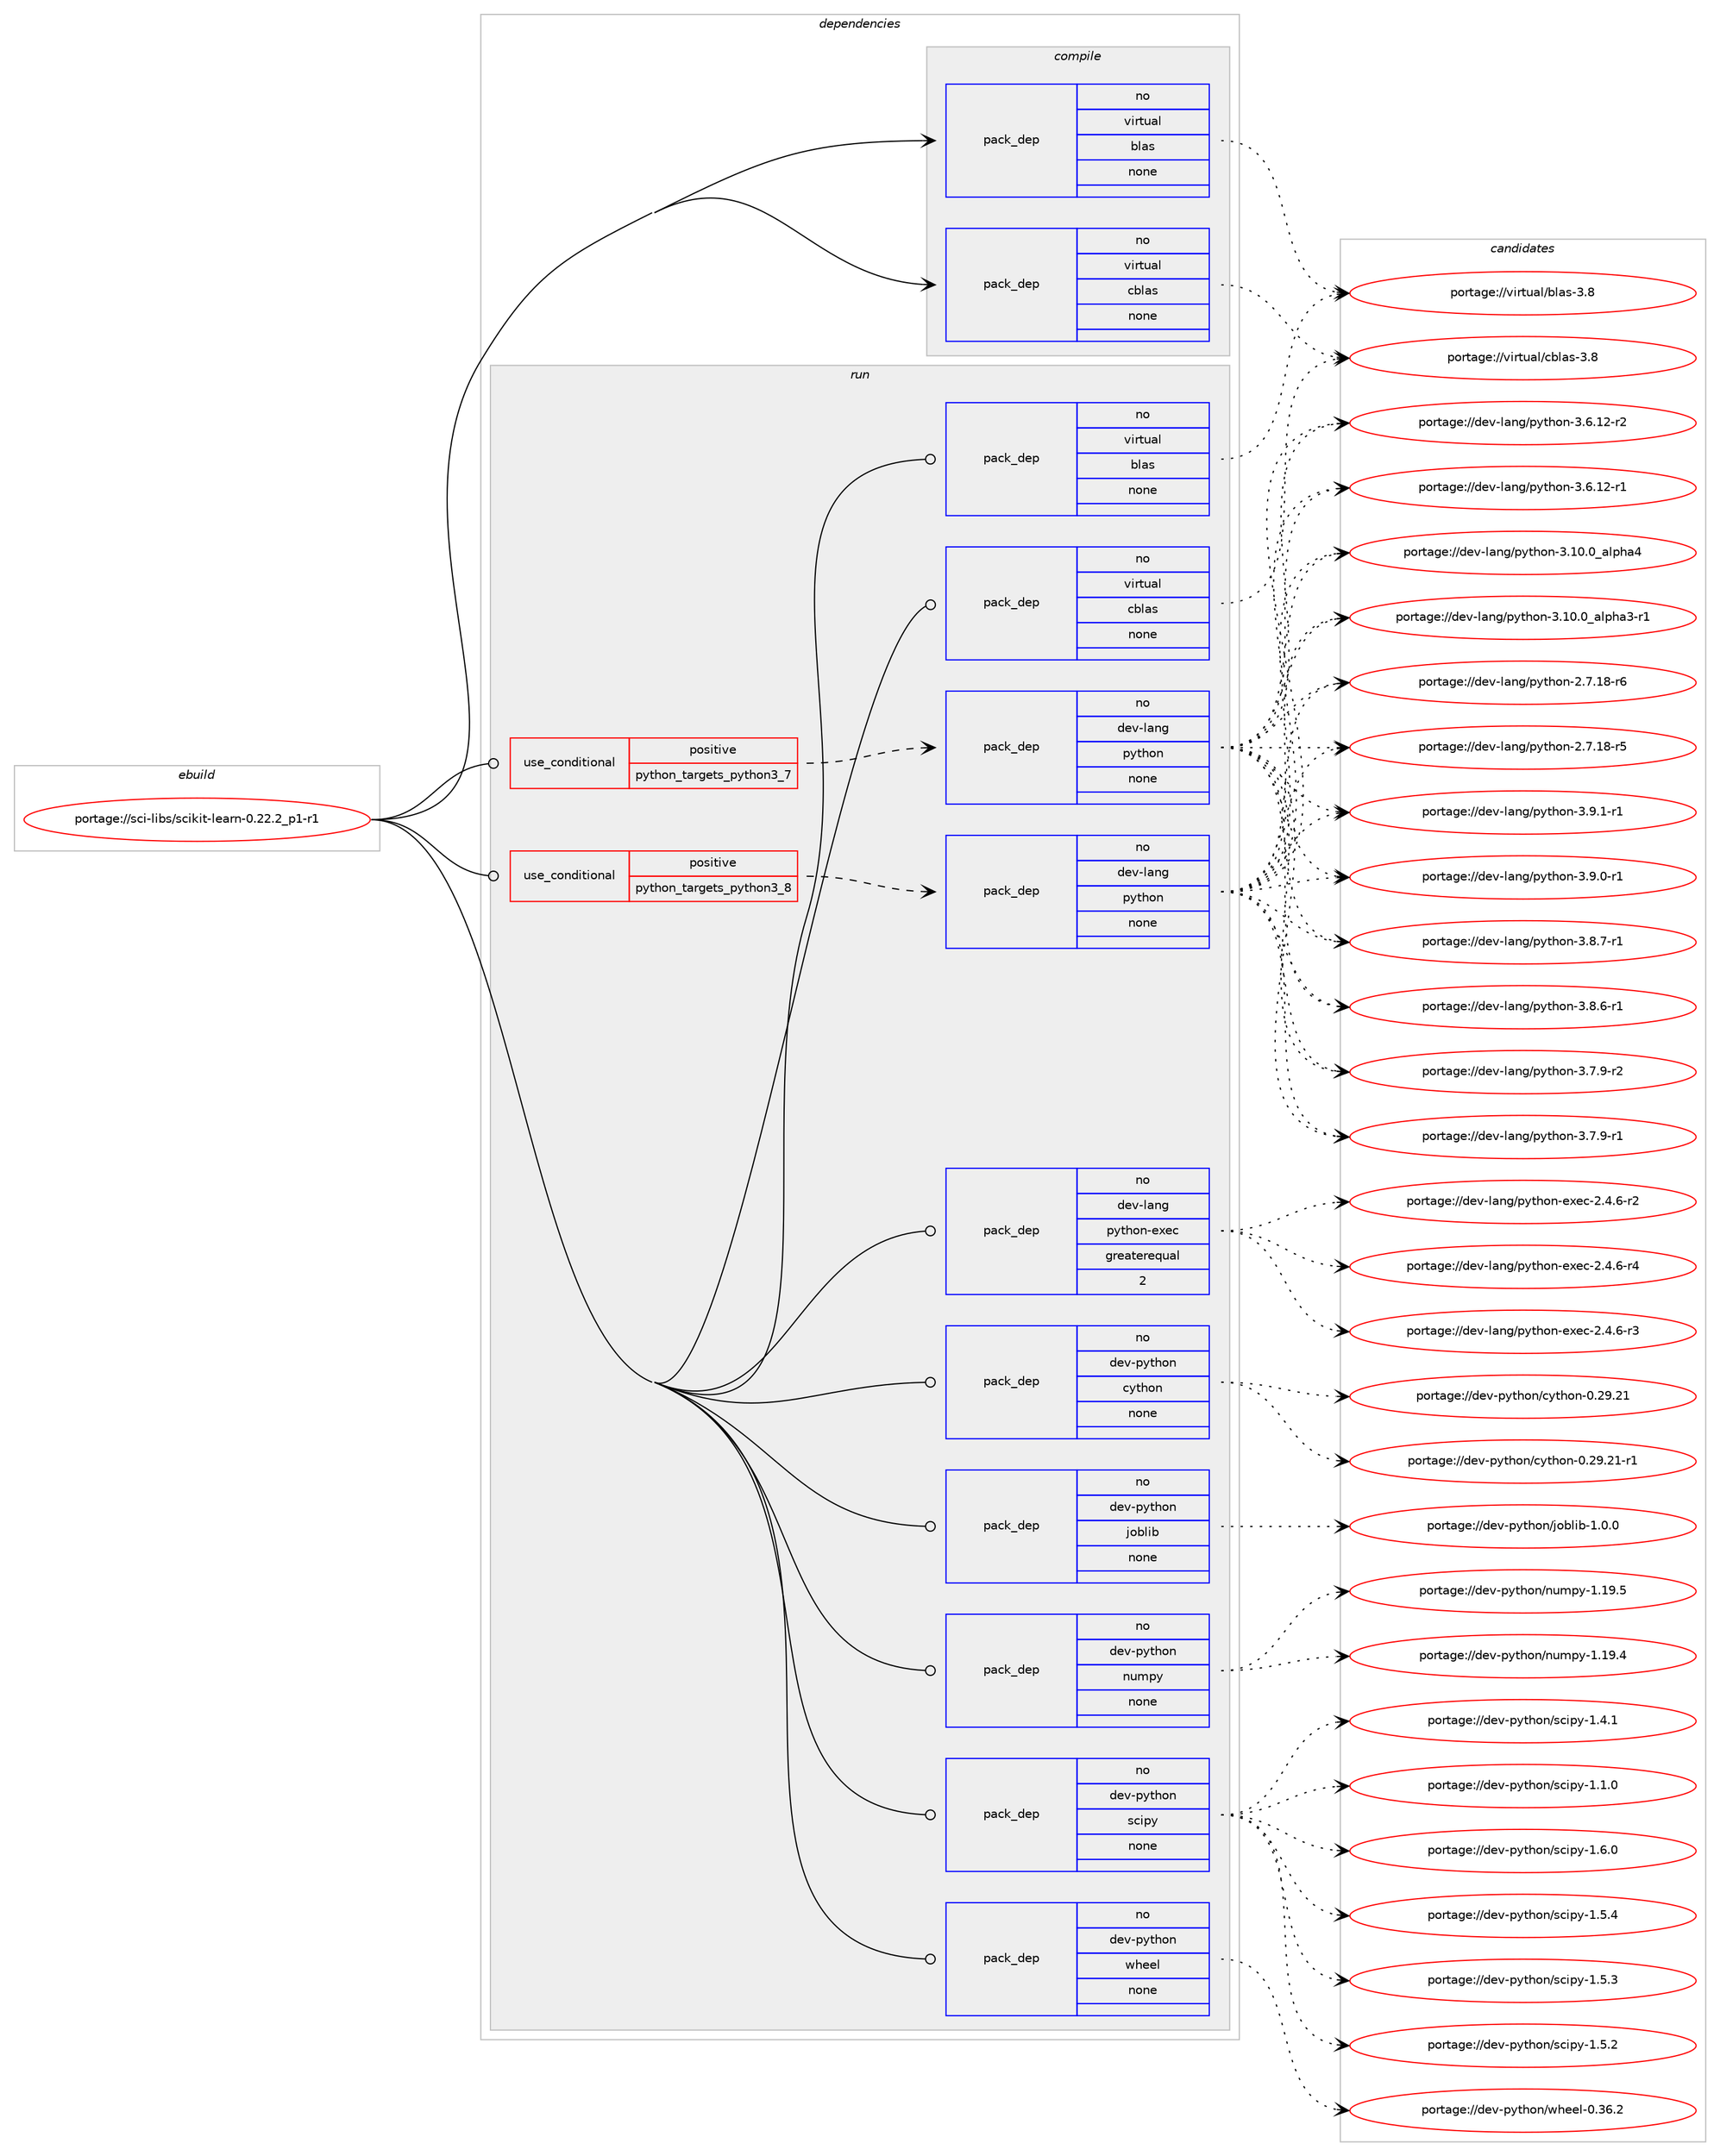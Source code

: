 digraph prolog {

# *************
# Graph options
# *************

newrank=true;
concentrate=true;
compound=true;
graph [rankdir=LR,fontname=Helvetica,fontsize=10,ranksep=1.5];#, ranksep=2.5, nodesep=0.2];
edge  [arrowhead=vee];
node  [fontname=Helvetica,fontsize=10];

# **********
# The ebuild
# **********

subgraph cluster_leftcol {
color=gray;
rank=same;
label=<<i>ebuild</i>>;
id [label="portage://sci-libs/scikit-learn-0.22.2_p1-r1", color=red, width=4, href="../sci-libs/scikit-learn-0.22.2_p1-r1.svg"];
}

# ****************
# The dependencies
# ****************

subgraph cluster_midcol {
color=gray;
label=<<i>dependencies</i>>;
subgraph cluster_compile {
fillcolor="#eeeeee";
style=filled;
label=<<i>compile</i>>;
subgraph pack11402 {
dependency16582 [label=<<TABLE BORDER="0" CELLBORDER="1" CELLSPACING="0" CELLPADDING="4" WIDTH="220"><TR><TD ROWSPAN="6" CELLPADDING="30">pack_dep</TD></TR><TR><TD WIDTH="110">no</TD></TR><TR><TD>virtual</TD></TR><TR><TD>blas</TD></TR><TR><TD>none</TD></TR><TR><TD></TD></TR></TABLE>>, shape=none, color=blue];
}
id:e -> dependency16582:w [weight=20,style="solid",arrowhead="vee"];
subgraph pack11403 {
dependency16583 [label=<<TABLE BORDER="0" CELLBORDER="1" CELLSPACING="0" CELLPADDING="4" WIDTH="220"><TR><TD ROWSPAN="6" CELLPADDING="30">pack_dep</TD></TR><TR><TD WIDTH="110">no</TD></TR><TR><TD>virtual</TD></TR><TR><TD>cblas</TD></TR><TR><TD>none</TD></TR><TR><TD></TD></TR></TABLE>>, shape=none, color=blue];
}
id:e -> dependency16583:w [weight=20,style="solid",arrowhead="vee"];
}
subgraph cluster_compileandrun {
fillcolor="#eeeeee";
style=filled;
label=<<i>compile and run</i>>;
}
subgraph cluster_run {
fillcolor="#eeeeee";
style=filled;
label=<<i>run</i>>;
subgraph cond5047 {
dependency16584 [label=<<TABLE BORDER="0" CELLBORDER="1" CELLSPACING="0" CELLPADDING="4"><TR><TD ROWSPAN="3" CELLPADDING="10">use_conditional</TD></TR><TR><TD>positive</TD></TR><TR><TD>python_targets_python3_7</TD></TR></TABLE>>, shape=none, color=red];
subgraph pack11404 {
dependency16585 [label=<<TABLE BORDER="0" CELLBORDER="1" CELLSPACING="0" CELLPADDING="4" WIDTH="220"><TR><TD ROWSPAN="6" CELLPADDING="30">pack_dep</TD></TR><TR><TD WIDTH="110">no</TD></TR><TR><TD>dev-lang</TD></TR><TR><TD>python</TD></TR><TR><TD>none</TD></TR><TR><TD></TD></TR></TABLE>>, shape=none, color=blue];
}
dependency16584:e -> dependency16585:w [weight=20,style="dashed",arrowhead="vee"];
}
id:e -> dependency16584:w [weight=20,style="solid",arrowhead="odot"];
subgraph cond5048 {
dependency16586 [label=<<TABLE BORDER="0" CELLBORDER="1" CELLSPACING="0" CELLPADDING="4"><TR><TD ROWSPAN="3" CELLPADDING="10">use_conditional</TD></TR><TR><TD>positive</TD></TR><TR><TD>python_targets_python3_8</TD></TR></TABLE>>, shape=none, color=red];
subgraph pack11405 {
dependency16587 [label=<<TABLE BORDER="0" CELLBORDER="1" CELLSPACING="0" CELLPADDING="4" WIDTH="220"><TR><TD ROWSPAN="6" CELLPADDING="30">pack_dep</TD></TR><TR><TD WIDTH="110">no</TD></TR><TR><TD>dev-lang</TD></TR><TR><TD>python</TD></TR><TR><TD>none</TD></TR><TR><TD></TD></TR></TABLE>>, shape=none, color=blue];
}
dependency16586:e -> dependency16587:w [weight=20,style="dashed",arrowhead="vee"];
}
id:e -> dependency16586:w [weight=20,style="solid",arrowhead="odot"];
subgraph pack11406 {
dependency16588 [label=<<TABLE BORDER="0" CELLBORDER="1" CELLSPACING="0" CELLPADDING="4" WIDTH="220"><TR><TD ROWSPAN="6" CELLPADDING="30">pack_dep</TD></TR><TR><TD WIDTH="110">no</TD></TR><TR><TD>dev-lang</TD></TR><TR><TD>python-exec</TD></TR><TR><TD>greaterequal</TD></TR><TR><TD>2</TD></TR></TABLE>>, shape=none, color=blue];
}
id:e -> dependency16588:w [weight=20,style="solid",arrowhead="odot"];
subgraph pack11407 {
dependency16589 [label=<<TABLE BORDER="0" CELLBORDER="1" CELLSPACING="0" CELLPADDING="4" WIDTH="220"><TR><TD ROWSPAN="6" CELLPADDING="30">pack_dep</TD></TR><TR><TD WIDTH="110">no</TD></TR><TR><TD>dev-python</TD></TR><TR><TD>cython</TD></TR><TR><TD>none</TD></TR><TR><TD></TD></TR></TABLE>>, shape=none, color=blue];
}
id:e -> dependency16589:w [weight=20,style="solid",arrowhead="odot"];
subgraph pack11408 {
dependency16590 [label=<<TABLE BORDER="0" CELLBORDER="1" CELLSPACING="0" CELLPADDING="4" WIDTH="220"><TR><TD ROWSPAN="6" CELLPADDING="30">pack_dep</TD></TR><TR><TD WIDTH="110">no</TD></TR><TR><TD>dev-python</TD></TR><TR><TD>joblib</TD></TR><TR><TD>none</TD></TR><TR><TD></TD></TR></TABLE>>, shape=none, color=blue];
}
id:e -> dependency16590:w [weight=20,style="solid",arrowhead="odot"];
subgraph pack11409 {
dependency16591 [label=<<TABLE BORDER="0" CELLBORDER="1" CELLSPACING="0" CELLPADDING="4" WIDTH="220"><TR><TD ROWSPAN="6" CELLPADDING="30">pack_dep</TD></TR><TR><TD WIDTH="110">no</TD></TR><TR><TD>dev-python</TD></TR><TR><TD>numpy</TD></TR><TR><TD>none</TD></TR><TR><TD></TD></TR></TABLE>>, shape=none, color=blue];
}
id:e -> dependency16591:w [weight=20,style="solid",arrowhead="odot"];
subgraph pack11410 {
dependency16592 [label=<<TABLE BORDER="0" CELLBORDER="1" CELLSPACING="0" CELLPADDING="4" WIDTH="220"><TR><TD ROWSPAN="6" CELLPADDING="30">pack_dep</TD></TR><TR><TD WIDTH="110">no</TD></TR><TR><TD>dev-python</TD></TR><TR><TD>scipy</TD></TR><TR><TD>none</TD></TR><TR><TD></TD></TR></TABLE>>, shape=none, color=blue];
}
id:e -> dependency16592:w [weight=20,style="solid",arrowhead="odot"];
subgraph pack11411 {
dependency16593 [label=<<TABLE BORDER="0" CELLBORDER="1" CELLSPACING="0" CELLPADDING="4" WIDTH="220"><TR><TD ROWSPAN="6" CELLPADDING="30">pack_dep</TD></TR><TR><TD WIDTH="110">no</TD></TR><TR><TD>dev-python</TD></TR><TR><TD>wheel</TD></TR><TR><TD>none</TD></TR><TR><TD></TD></TR></TABLE>>, shape=none, color=blue];
}
id:e -> dependency16593:w [weight=20,style="solid",arrowhead="odot"];
subgraph pack11412 {
dependency16594 [label=<<TABLE BORDER="0" CELLBORDER="1" CELLSPACING="0" CELLPADDING="4" WIDTH="220"><TR><TD ROWSPAN="6" CELLPADDING="30">pack_dep</TD></TR><TR><TD WIDTH="110">no</TD></TR><TR><TD>virtual</TD></TR><TR><TD>blas</TD></TR><TR><TD>none</TD></TR><TR><TD></TD></TR></TABLE>>, shape=none, color=blue];
}
id:e -> dependency16594:w [weight=20,style="solid",arrowhead="odot"];
subgraph pack11413 {
dependency16595 [label=<<TABLE BORDER="0" CELLBORDER="1" CELLSPACING="0" CELLPADDING="4" WIDTH="220"><TR><TD ROWSPAN="6" CELLPADDING="30">pack_dep</TD></TR><TR><TD WIDTH="110">no</TD></TR><TR><TD>virtual</TD></TR><TR><TD>cblas</TD></TR><TR><TD>none</TD></TR><TR><TD></TD></TR></TABLE>>, shape=none, color=blue];
}
id:e -> dependency16595:w [weight=20,style="solid",arrowhead="odot"];
}
}

# **************
# The candidates
# **************

subgraph cluster_choices {
rank=same;
color=gray;
label=<<i>candidates</i>>;

subgraph choice11402 {
color=black;
nodesep=1;
choice1181051141161179710847981089711545514656 [label="portage://virtual/blas-3.8", color=red, width=4,href="../virtual/blas-3.8.svg"];
dependency16582:e -> choice1181051141161179710847981089711545514656:w [style=dotted,weight="100"];
}
subgraph choice11403 {
color=black;
nodesep=1;
choice118105114116117971084799981089711545514656 [label="portage://virtual/cblas-3.8", color=red, width=4,href="../virtual/cblas-3.8.svg"];
dependency16583:e -> choice118105114116117971084799981089711545514656:w [style=dotted,weight="100"];
}
subgraph choice11404 {
color=black;
nodesep=1;
choice1001011184510897110103471121211161041111104551465746494511449 [label="portage://dev-lang/python-3.9.1-r1", color=red, width=4,href="../dev-lang/python-3.9.1-r1.svg"];
choice1001011184510897110103471121211161041111104551465746484511449 [label="portage://dev-lang/python-3.9.0-r1", color=red, width=4,href="../dev-lang/python-3.9.0-r1.svg"];
choice1001011184510897110103471121211161041111104551465646554511449 [label="portage://dev-lang/python-3.8.7-r1", color=red, width=4,href="../dev-lang/python-3.8.7-r1.svg"];
choice1001011184510897110103471121211161041111104551465646544511449 [label="portage://dev-lang/python-3.8.6-r1", color=red, width=4,href="../dev-lang/python-3.8.6-r1.svg"];
choice1001011184510897110103471121211161041111104551465546574511450 [label="portage://dev-lang/python-3.7.9-r2", color=red, width=4,href="../dev-lang/python-3.7.9-r2.svg"];
choice1001011184510897110103471121211161041111104551465546574511449 [label="portage://dev-lang/python-3.7.9-r1", color=red, width=4,href="../dev-lang/python-3.7.9-r1.svg"];
choice100101118451089711010347112121116104111110455146544649504511450 [label="portage://dev-lang/python-3.6.12-r2", color=red, width=4,href="../dev-lang/python-3.6.12-r2.svg"];
choice100101118451089711010347112121116104111110455146544649504511449 [label="portage://dev-lang/python-3.6.12-r1", color=red, width=4,href="../dev-lang/python-3.6.12-r1.svg"];
choice1001011184510897110103471121211161041111104551464948464895971081121049752 [label="portage://dev-lang/python-3.10.0_alpha4", color=red, width=4,href="../dev-lang/python-3.10.0_alpha4.svg"];
choice10010111845108971101034711212111610411111045514649484648959710811210497514511449 [label="portage://dev-lang/python-3.10.0_alpha3-r1", color=red, width=4,href="../dev-lang/python-3.10.0_alpha3-r1.svg"];
choice100101118451089711010347112121116104111110455046554649564511454 [label="portage://dev-lang/python-2.7.18-r6", color=red, width=4,href="../dev-lang/python-2.7.18-r6.svg"];
choice100101118451089711010347112121116104111110455046554649564511453 [label="portage://dev-lang/python-2.7.18-r5", color=red, width=4,href="../dev-lang/python-2.7.18-r5.svg"];
dependency16585:e -> choice1001011184510897110103471121211161041111104551465746494511449:w [style=dotted,weight="100"];
dependency16585:e -> choice1001011184510897110103471121211161041111104551465746484511449:w [style=dotted,weight="100"];
dependency16585:e -> choice1001011184510897110103471121211161041111104551465646554511449:w [style=dotted,weight="100"];
dependency16585:e -> choice1001011184510897110103471121211161041111104551465646544511449:w [style=dotted,weight="100"];
dependency16585:e -> choice1001011184510897110103471121211161041111104551465546574511450:w [style=dotted,weight="100"];
dependency16585:e -> choice1001011184510897110103471121211161041111104551465546574511449:w [style=dotted,weight="100"];
dependency16585:e -> choice100101118451089711010347112121116104111110455146544649504511450:w [style=dotted,weight="100"];
dependency16585:e -> choice100101118451089711010347112121116104111110455146544649504511449:w [style=dotted,weight="100"];
dependency16585:e -> choice1001011184510897110103471121211161041111104551464948464895971081121049752:w [style=dotted,weight="100"];
dependency16585:e -> choice10010111845108971101034711212111610411111045514649484648959710811210497514511449:w [style=dotted,weight="100"];
dependency16585:e -> choice100101118451089711010347112121116104111110455046554649564511454:w [style=dotted,weight="100"];
dependency16585:e -> choice100101118451089711010347112121116104111110455046554649564511453:w [style=dotted,weight="100"];
}
subgraph choice11405 {
color=black;
nodesep=1;
choice1001011184510897110103471121211161041111104551465746494511449 [label="portage://dev-lang/python-3.9.1-r1", color=red, width=4,href="../dev-lang/python-3.9.1-r1.svg"];
choice1001011184510897110103471121211161041111104551465746484511449 [label="portage://dev-lang/python-3.9.0-r1", color=red, width=4,href="../dev-lang/python-3.9.0-r1.svg"];
choice1001011184510897110103471121211161041111104551465646554511449 [label="portage://dev-lang/python-3.8.7-r1", color=red, width=4,href="../dev-lang/python-3.8.7-r1.svg"];
choice1001011184510897110103471121211161041111104551465646544511449 [label="portage://dev-lang/python-3.8.6-r1", color=red, width=4,href="../dev-lang/python-3.8.6-r1.svg"];
choice1001011184510897110103471121211161041111104551465546574511450 [label="portage://dev-lang/python-3.7.9-r2", color=red, width=4,href="../dev-lang/python-3.7.9-r2.svg"];
choice1001011184510897110103471121211161041111104551465546574511449 [label="portage://dev-lang/python-3.7.9-r1", color=red, width=4,href="../dev-lang/python-3.7.9-r1.svg"];
choice100101118451089711010347112121116104111110455146544649504511450 [label="portage://dev-lang/python-3.6.12-r2", color=red, width=4,href="../dev-lang/python-3.6.12-r2.svg"];
choice100101118451089711010347112121116104111110455146544649504511449 [label="portage://dev-lang/python-3.6.12-r1", color=red, width=4,href="../dev-lang/python-3.6.12-r1.svg"];
choice1001011184510897110103471121211161041111104551464948464895971081121049752 [label="portage://dev-lang/python-3.10.0_alpha4", color=red, width=4,href="../dev-lang/python-3.10.0_alpha4.svg"];
choice10010111845108971101034711212111610411111045514649484648959710811210497514511449 [label="portage://dev-lang/python-3.10.0_alpha3-r1", color=red, width=4,href="../dev-lang/python-3.10.0_alpha3-r1.svg"];
choice100101118451089711010347112121116104111110455046554649564511454 [label="portage://dev-lang/python-2.7.18-r6", color=red, width=4,href="../dev-lang/python-2.7.18-r6.svg"];
choice100101118451089711010347112121116104111110455046554649564511453 [label="portage://dev-lang/python-2.7.18-r5", color=red, width=4,href="../dev-lang/python-2.7.18-r5.svg"];
dependency16587:e -> choice1001011184510897110103471121211161041111104551465746494511449:w [style=dotted,weight="100"];
dependency16587:e -> choice1001011184510897110103471121211161041111104551465746484511449:w [style=dotted,weight="100"];
dependency16587:e -> choice1001011184510897110103471121211161041111104551465646554511449:w [style=dotted,weight="100"];
dependency16587:e -> choice1001011184510897110103471121211161041111104551465646544511449:w [style=dotted,weight="100"];
dependency16587:e -> choice1001011184510897110103471121211161041111104551465546574511450:w [style=dotted,weight="100"];
dependency16587:e -> choice1001011184510897110103471121211161041111104551465546574511449:w [style=dotted,weight="100"];
dependency16587:e -> choice100101118451089711010347112121116104111110455146544649504511450:w [style=dotted,weight="100"];
dependency16587:e -> choice100101118451089711010347112121116104111110455146544649504511449:w [style=dotted,weight="100"];
dependency16587:e -> choice1001011184510897110103471121211161041111104551464948464895971081121049752:w [style=dotted,weight="100"];
dependency16587:e -> choice10010111845108971101034711212111610411111045514649484648959710811210497514511449:w [style=dotted,weight="100"];
dependency16587:e -> choice100101118451089711010347112121116104111110455046554649564511454:w [style=dotted,weight="100"];
dependency16587:e -> choice100101118451089711010347112121116104111110455046554649564511453:w [style=dotted,weight="100"];
}
subgraph choice11406 {
color=black;
nodesep=1;
choice10010111845108971101034711212111610411111045101120101994550465246544511452 [label="portage://dev-lang/python-exec-2.4.6-r4", color=red, width=4,href="../dev-lang/python-exec-2.4.6-r4.svg"];
choice10010111845108971101034711212111610411111045101120101994550465246544511451 [label="portage://dev-lang/python-exec-2.4.6-r3", color=red, width=4,href="../dev-lang/python-exec-2.4.6-r3.svg"];
choice10010111845108971101034711212111610411111045101120101994550465246544511450 [label="portage://dev-lang/python-exec-2.4.6-r2", color=red, width=4,href="../dev-lang/python-exec-2.4.6-r2.svg"];
dependency16588:e -> choice10010111845108971101034711212111610411111045101120101994550465246544511452:w [style=dotted,weight="100"];
dependency16588:e -> choice10010111845108971101034711212111610411111045101120101994550465246544511451:w [style=dotted,weight="100"];
dependency16588:e -> choice10010111845108971101034711212111610411111045101120101994550465246544511450:w [style=dotted,weight="100"];
}
subgraph choice11407 {
color=black;
nodesep=1;
choice10010111845112121116104111110479912111610411111045484650574650494511449 [label="portage://dev-python/cython-0.29.21-r1", color=red, width=4,href="../dev-python/cython-0.29.21-r1.svg"];
choice1001011184511212111610411111047991211161041111104548465057465049 [label="portage://dev-python/cython-0.29.21", color=red, width=4,href="../dev-python/cython-0.29.21.svg"];
dependency16589:e -> choice10010111845112121116104111110479912111610411111045484650574650494511449:w [style=dotted,weight="100"];
dependency16589:e -> choice1001011184511212111610411111047991211161041111104548465057465049:w [style=dotted,weight="100"];
}
subgraph choice11408 {
color=black;
nodesep=1;
choice10010111845112121116104111110471061119810810598454946484648 [label="portage://dev-python/joblib-1.0.0", color=red, width=4,href="../dev-python/joblib-1.0.0.svg"];
dependency16590:e -> choice10010111845112121116104111110471061119810810598454946484648:w [style=dotted,weight="100"];
}
subgraph choice11409 {
color=black;
nodesep=1;
choice100101118451121211161041111104711011710911212145494649574653 [label="portage://dev-python/numpy-1.19.5", color=red, width=4,href="../dev-python/numpy-1.19.5.svg"];
choice100101118451121211161041111104711011710911212145494649574652 [label="portage://dev-python/numpy-1.19.4", color=red, width=4,href="../dev-python/numpy-1.19.4.svg"];
dependency16591:e -> choice100101118451121211161041111104711011710911212145494649574653:w [style=dotted,weight="100"];
dependency16591:e -> choice100101118451121211161041111104711011710911212145494649574652:w [style=dotted,weight="100"];
}
subgraph choice11410 {
color=black;
nodesep=1;
choice100101118451121211161041111104711599105112121454946544648 [label="portage://dev-python/scipy-1.6.0", color=red, width=4,href="../dev-python/scipy-1.6.0.svg"];
choice100101118451121211161041111104711599105112121454946534652 [label="portage://dev-python/scipy-1.5.4", color=red, width=4,href="../dev-python/scipy-1.5.4.svg"];
choice100101118451121211161041111104711599105112121454946534651 [label="portage://dev-python/scipy-1.5.3", color=red, width=4,href="../dev-python/scipy-1.5.3.svg"];
choice100101118451121211161041111104711599105112121454946534650 [label="portage://dev-python/scipy-1.5.2", color=red, width=4,href="../dev-python/scipy-1.5.2.svg"];
choice100101118451121211161041111104711599105112121454946524649 [label="portage://dev-python/scipy-1.4.1", color=red, width=4,href="../dev-python/scipy-1.4.1.svg"];
choice100101118451121211161041111104711599105112121454946494648 [label="portage://dev-python/scipy-1.1.0", color=red, width=4,href="../dev-python/scipy-1.1.0.svg"];
dependency16592:e -> choice100101118451121211161041111104711599105112121454946544648:w [style=dotted,weight="100"];
dependency16592:e -> choice100101118451121211161041111104711599105112121454946534652:w [style=dotted,weight="100"];
dependency16592:e -> choice100101118451121211161041111104711599105112121454946534651:w [style=dotted,weight="100"];
dependency16592:e -> choice100101118451121211161041111104711599105112121454946534650:w [style=dotted,weight="100"];
dependency16592:e -> choice100101118451121211161041111104711599105112121454946524649:w [style=dotted,weight="100"];
dependency16592:e -> choice100101118451121211161041111104711599105112121454946494648:w [style=dotted,weight="100"];
}
subgraph choice11411 {
color=black;
nodesep=1;
choice100101118451121211161041111104711910410110110845484651544650 [label="portage://dev-python/wheel-0.36.2", color=red, width=4,href="../dev-python/wheel-0.36.2.svg"];
dependency16593:e -> choice100101118451121211161041111104711910410110110845484651544650:w [style=dotted,weight="100"];
}
subgraph choice11412 {
color=black;
nodesep=1;
choice1181051141161179710847981089711545514656 [label="portage://virtual/blas-3.8", color=red, width=4,href="../virtual/blas-3.8.svg"];
dependency16594:e -> choice1181051141161179710847981089711545514656:w [style=dotted,weight="100"];
}
subgraph choice11413 {
color=black;
nodesep=1;
choice118105114116117971084799981089711545514656 [label="portage://virtual/cblas-3.8", color=red, width=4,href="../virtual/cblas-3.8.svg"];
dependency16595:e -> choice118105114116117971084799981089711545514656:w [style=dotted,weight="100"];
}
}

}
